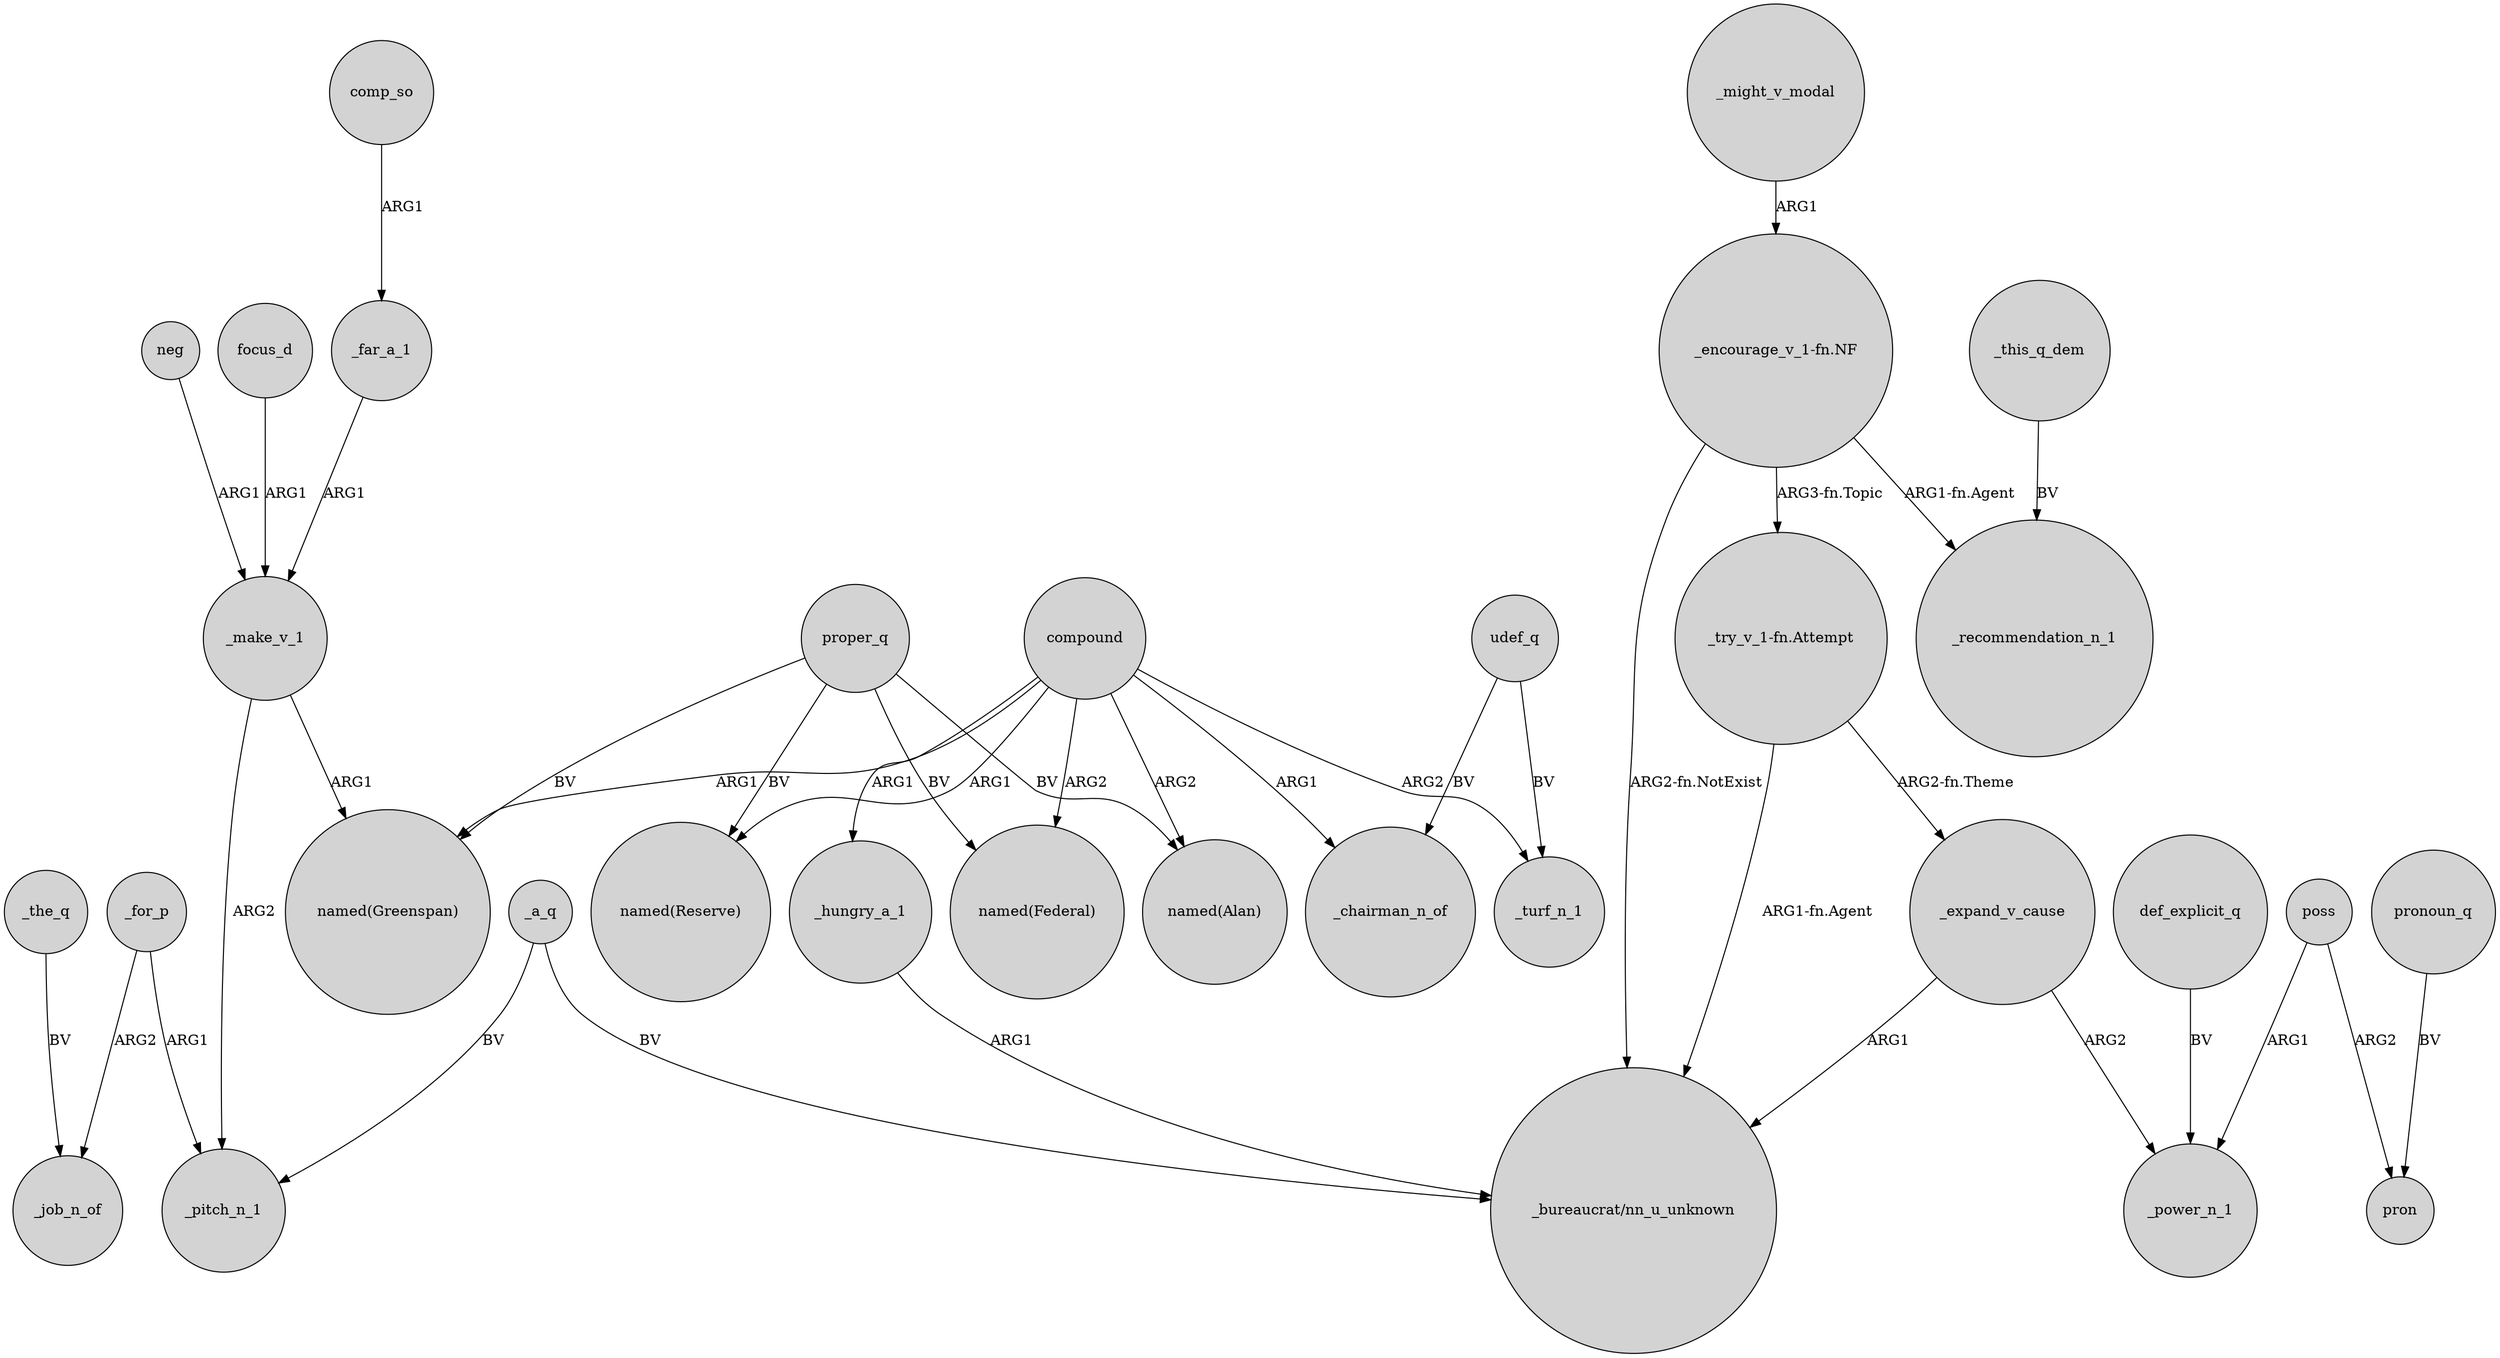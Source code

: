 digraph {
	node [shape=circle style=filled]
	compound -> "named(Reserve)" [label=ARG1]
	_a_q -> "_bureaucrat/nn_u_unknown" [label=BV]
	_for_p -> _job_n_of [label=ARG2]
	neg -> _make_v_1 [label=ARG1]
	proper_q -> "named(Reserve)" [label=BV]
	compound -> _turf_n_1 [label=ARG2]
	"_try_v_1-fn.Attempt" -> _expand_v_cause [label="ARG2-fn.Theme"]
	poss -> pron [label=ARG2]
	compound -> _chairman_n_of [label=ARG1]
	proper_q -> "named(Greenspan)" [label=BV]
	focus_d -> _make_v_1 [label=ARG1]
	udef_q -> _turf_n_1 [label=BV]
	proper_q -> "named(Alan)" [label=BV]
	"_encourage_v_1-fn.NF" -> _recommendation_n_1 [label="ARG1-fn.Agent"]
	def_explicit_q -> _power_n_1 [label=BV]
	_this_q_dem -> _recommendation_n_1 [label=BV]
	_expand_v_cause -> _power_n_1 [label=ARG2]
	compound -> _hungry_a_1 [label=ARG1]
	"_encourage_v_1-fn.NF" -> "_bureaucrat/nn_u_unknown" [label="ARG2-fn.NotExist"]
	poss -> _power_n_1 [label=ARG1]
	udef_q -> _chairman_n_of [label=BV]
	_make_v_1 -> _pitch_n_1 [label=ARG2]
	"_encourage_v_1-fn.NF" -> "_try_v_1-fn.Attempt" [label="ARG3-fn.Topic"]
	_hungry_a_1 -> "_bureaucrat/nn_u_unknown" [label=ARG1]
	comp_so -> _far_a_1 [label=ARG1]
	pronoun_q -> pron [label=BV]
	_a_q -> _pitch_n_1 [label=BV]
	_make_v_1 -> "named(Greenspan)" [label=ARG1]
	_expand_v_cause -> "_bureaucrat/nn_u_unknown" [label=ARG1]
	compound -> "named(Greenspan)" [label=ARG1]
	"_try_v_1-fn.Attempt" -> "_bureaucrat/nn_u_unknown" [label="ARG1-fn.Agent"]
	compound -> "named(Alan)" [label=ARG2]
	_the_q -> _job_n_of [label=BV]
	_for_p -> _pitch_n_1 [label=ARG1]
	proper_q -> "named(Federal)" [label=BV]
	_might_v_modal -> "_encourage_v_1-fn.NF" [label=ARG1]
	compound -> "named(Federal)" [label=ARG2]
	_far_a_1 -> _make_v_1 [label=ARG1]
}
